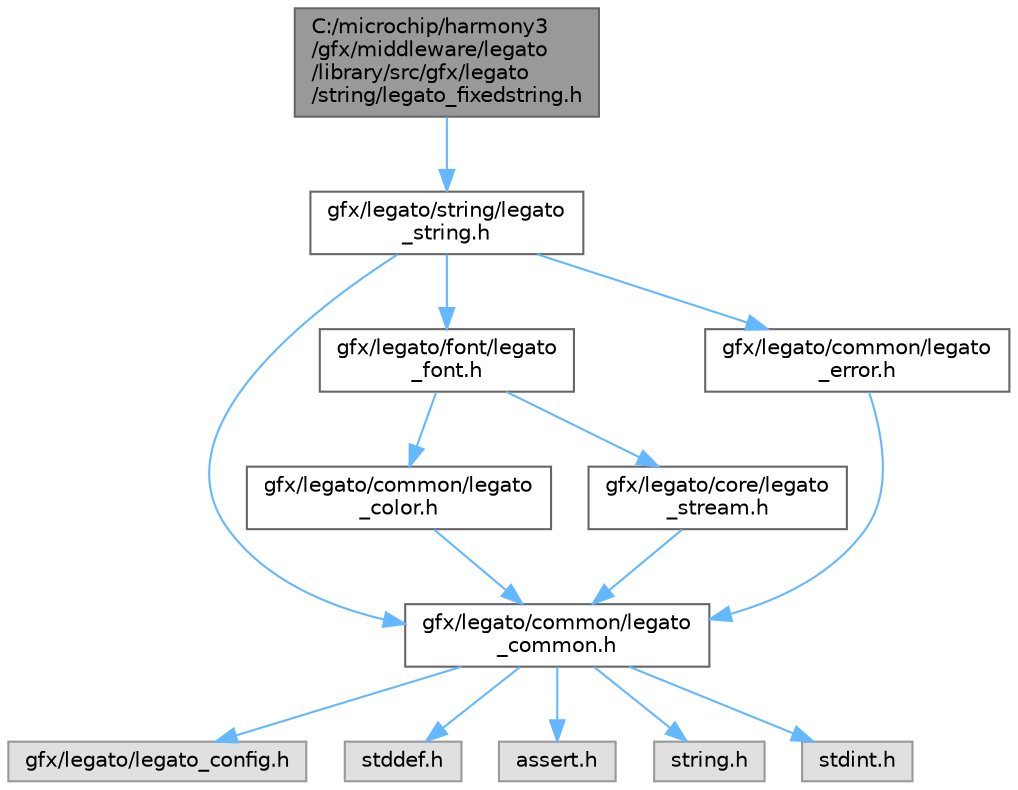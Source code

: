 digraph "C:/microchip/harmony3/gfx/middleware/legato/library/src/gfx/legato/string/legato_fixedstring.h"
{
 // INTERACTIVE_SVG=YES
 // LATEX_PDF_SIZE
  bgcolor="transparent";
  edge [fontname=Helvetica,fontsize=10,labelfontname=Helvetica,labelfontsize=10];
  node [fontname=Helvetica,fontsize=10,shape=box,height=0.2,width=0.4];
  Node1 [label="C:/microchip/harmony3\l/gfx/middleware/legato\l/library/src/gfx/legato\l/string/legato_fixedstring.h",height=0.2,width=0.4,color="gray40", fillcolor="grey60", style="filled", fontcolor="black",tooltip="Fixed string functions and definitions."];
  Node1 -> Node2 [color="steelblue1",style="solid"];
  Node2 [label="gfx/legato/string/legato\l_string.h",height=0.2,width=0.4,color="grey40", fillcolor="white", style="filled",URL="$legato__string_8h.html",tooltip="Fixed string functions and definitions."];
  Node2 -> Node3 [color="steelblue1",style="solid"];
  Node3 [label="gfx/legato/common/legato\l_common.h",height=0.2,width=0.4,color="grey40", fillcolor="white", style="filled",URL="$legato__common_8h.html",tooltip="Common macros and definitions used by Legato."];
  Node3 -> Node4 [color="steelblue1",style="solid"];
  Node4 [label="gfx/legato/legato_config.h",height=0.2,width=0.4,color="grey60", fillcolor="#E0E0E0", style="filled",tooltip=" "];
  Node3 -> Node5 [color="steelblue1",style="solid"];
  Node5 [label="stddef.h",height=0.2,width=0.4,color="grey60", fillcolor="#E0E0E0", style="filled",tooltip=" "];
  Node3 -> Node6 [color="steelblue1",style="solid"];
  Node6 [label="assert.h",height=0.2,width=0.4,color="grey60", fillcolor="#E0E0E0", style="filled",tooltip=" "];
  Node3 -> Node7 [color="steelblue1",style="solid"];
  Node7 [label="string.h",height=0.2,width=0.4,color="grey60", fillcolor="#E0E0E0", style="filled",tooltip=" "];
  Node3 -> Node8 [color="steelblue1",style="solid"];
  Node8 [label="stdint.h",height=0.2,width=0.4,color="grey60", fillcolor="#E0E0E0", style="filled",tooltip=" "];
  Node2 -> Node9 [color="steelblue1",style="solid"];
  Node9 [label="gfx/legato/font/legato\l_font.h",height=0.2,width=0.4,color="grey40", fillcolor="white", style="filled",URL="$legato__font_8h.html",tooltip="Font functions and definitions."];
  Node9 -> Node10 [color="steelblue1",style="solid"];
  Node10 [label="gfx/legato/common/legato\l_color.h",height=0.2,width=0.4,color="grey40", fillcolor="white", style="filled",URL="$legato__color_8h.html",tooltip="Color definitions and functions."];
  Node10 -> Node3 [color="steelblue1",style="solid"];
  Node9 -> Node11 [color="steelblue1",style="solid"];
  Node11 [label="gfx/legato/core/legato\l_stream.h",height=0.2,width=0.4,color="grey40", fillcolor="white", style="filled",URL="$legato__stream_8h.html",tooltip="Defines a common header for all stream operations."];
  Node11 -> Node3 [color="steelblue1",style="solid"];
  Node2 -> Node12 [color="steelblue1",style="solid"];
  Node12 [label="gfx/legato/common/legato\l_error.h",height=0.2,width=0.4,color="grey40", fillcolor="white", style="filled",URL="$legato__error_8h.html",tooltip="Error functions, macros and definitions."];
  Node12 -> Node3 [color="steelblue1",style="solid"];
}
